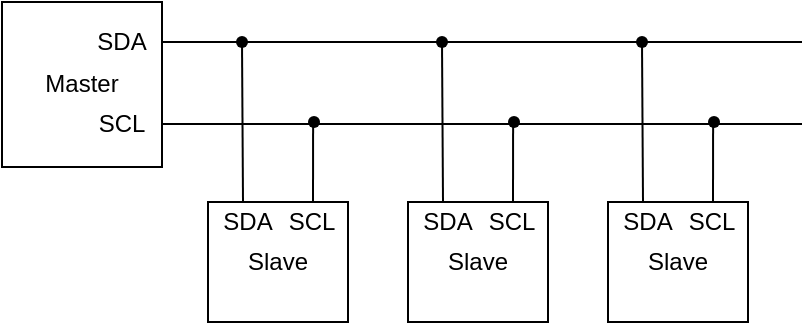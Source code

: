 <mxfile version="14.6.13" type="device"><diagram id="C5RBs43oDa-KdzZeNtuy" name="IIC架构"><mxGraphModel dx="1086" dy="525" grid="1" gridSize="10" guides="1" tooltips="1" connect="1" arrows="1" fold="1" page="1" pageScale="1" pageWidth="413" pageHeight="291" math="0" shadow="0"><root><mxCell id="WIyWlLk6GJQsqaUBKTNV-0"/><mxCell id="WIyWlLk6GJQsqaUBKTNV-1" parent="WIyWlLk6GJQsqaUBKTNV-0"/><mxCell id="YHgaBmiokUsPZl0vnztS-1" value="Master" style="rounded=0;whiteSpace=wrap;html=1;" vertex="1" parent="WIyWlLk6GJQsqaUBKTNV-1"><mxGeometry x="40" y="320" width="80" height="82.5" as="geometry"/></mxCell><mxCell id="YHgaBmiokUsPZl0vnztS-2" style="edgeStyle=orthogonalEdgeStyle;rounded=0;orthogonalLoop=1;jettySize=auto;html=1;exitDx=0;exitDy=0;endArrow=none;endFill=0;startArrow=none;" edge="1" parent="WIyWlLk6GJQsqaUBKTNV-1" source="YHgaBmiokUsPZl0vnztS-9"><mxGeometry relative="1" as="geometry"><mxPoint x="440" y="340" as="targetPoint"/></mxGeometry></mxCell><mxCell id="YHgaBmiokUsPZl0vnztS-3" value="SDA" style="text;html=1;strokeColor=none;fillColor=none;align=center;verticalAlign=middle;whiteSpace=wrap;rounded=0;" vertex="1" parent="WIyWlLk6GJQsqaUBKTNV-1"><mxGeometry x="80" y="330" width="40" height="20" as="geometry"/></mxCell><mxCell id="YHgaBmiokUsPZl0vnztS-4" style="edgeStyle=orthogonalEdgeStyle;rounded=0;orthogonalLoop=1;jettySize=auto;html=1;exitX=1;exitY=0.5;exitDx=0;exitDy=0;endArrow=none;endFill=0;" edge="1" parent="WIyWlLk6GJQsqaUBKTNV-1" source="YHgaBmiokUsPZl0vnztS-5"><mxGeometry relative="1" as="geometry"><mxPoint x="440" y="381" as="targetPoint"/><Array as="points"><mxPoint x="440" y="381"/><mxPoint x="440" y="381"/></Array></mxGeometry></mxCell><mxCell id="YHgaBmiokUsPZl0vnztS-5" value="SCL" style="text;html=1;strokeColor=none;fillColor=none;align=center;verticalAlign=middle;whiteSpace=wrap;rounded=0;" vertex="1" parent="WIyWlLk6GJQsqaUBKTNV-1"><mxGeometry x="80" y="371" width="40" height="20" as="geometry"/></mxCell><mxCell id="YHgaBmiokUsPZl0vnztS-6" style="rounded=0;orthogonalLoop=1;jettySize=auto;html=1;exitX=0.25;exitY=0;exitDx=0;exitDy=0;endArrow=none;endFill=0;" edge="1" parent="WIyWlLk6GJQsqaUBKTNV-1" source="YHgaBmiokUsPZl0vnztS-8" target="YHgaBmiokUsPZl0vnztS-9"><mxGeometry relative="1" as="geometry"><mxPoint x="147.286" y="340" as="targetPoint"/></mxGeometry></mxCell><mxCell id="YHgaBmiokUsPZl0vnztS-7" style="edgeStyle=none;rounded=0;orthogonalLoop=1;jettySize=auto;html=1;exitX=0.75;exitY=0;exitDx=0;exitDy=0;endArrow=none;endFill=0;" edge="1" parent="WIyWlLk6GJQsqaUBKTNV-1" source="YHgaBmiokUsPZl0vnztS-8"><mxGeometry relative="1" as="geometry"><mxPoint x="195.556" y="380" as="targetPoint"/></mxGeometry></mxCell><mxCell id="YHgaBmiokUsPZl0vnztS-8" value="Slave" style="rounded=0;whiteSpace=wrap;html=1;" vertex="1" parent="WIyWlLk6GJQsqaUBKTNV-1"><mxGeometry x="143" y="420" width="70" height="60" as="geometry"/></mxCell><mxCell id="YHgaBmiokUsPZl0vnztS-9" value="" style="shape=waypoint;sketch=0;size=6;pointerEvents=1;points=[];fillColor=none;resizable=0;rotatable=0;perimeter=centerPerimeter;snapToPoint=1;" vertex="1" parent="WIyWlLk6GJQsqaUBKTNV-1"><mxGeometry x="140" y="320" width="40" height="40" as="geometry"/></mxCell><mxCell id="YHgaBmiokUsPZl0vnztS-10" value="" style="edgeStyle=orthogonalEdgeStyle;rounded=0;orthogonalLoop=1;jettySize=auto;html=1;exitX=1;exitY=0.5;exitDx=0;exitDy=0;endArrow=none;endFill=0;" edge="1" parent="WIyWlLk6GJQsqaUBKTNV-1" source="YHgaBmiokUsPZl0vnztS-3" target="YHgaBmiokUsPZl0vnztS-9"><mxGeometry relative="1" as="geometry"><mxPoint x="530" y="340.286" as="targetPoint"/><mxPoint x="120" y="340" as="sourcePoint"/></mxGeometry></mxCell><mxCell id="YHgaBmiokUsPZl0vnztS-11" value="" style="shape=waypoint;sketch=0;size=6;pointerEvents=1;points=[];fillColor=none;resizable=0;rotatable=0;perimeter=centerPerimeter;snapToPoint=1;" vertex="1" parent="WIyWlLk6GJQsqaUBKTNV-1"><mxGeometry x="171" y="360" width="50" height="40" as="geometry"/></mxCell><mxCell id="YHgaBmiokUsPZl0vnztS-12" value="SDA" style="text;html=1;strokeColor=none;fillColor=none;align=center;verticalAlign=middle;whiteSpace=wrap;rounded=0;" vertex="1" parent="WIyWlLk6GJQsqaUBKTNV-1"><mxGeometry x="143" y="420" width="40" height="20" as="geometry"/></mxCell><mxCell id="YHgaBmiokUsPZl0vnztS-13" value="SCL" style="text;html=1;strokeColor=none;fillColor=none;align=center;verticalAlign=middle;whiteSpace=wrap;rounded=0;" vertex="1" parent="WIyWlLk6GJQsqaUBKTNV-1"><mxGeometry x="175" y="420" width="40" height="20" as="geometry"/></mxCell><mxCell id="YHgaBmiokUsPZl0vnztS-14" style="rounded=0;orthogonalLoop=1;jettySize=auto;html=1;exitX=0.25;exitY=0;exitDx=0;exitDy=0;endArrow=none;endFill=0;" edge="1" parent="WIyWlLk6GJQsqaUBKTNV-1" source="YHgaBmiokUsPZl0vnztS-16" target="YHgaBmiokUsPZl0vnztS-17"><mxGeometry relative="1" as="geometry"><mxPoint x="247.286" y="340" as="targetPoint"/></mxGeometry></mxCell><mxCell id="YHgaBmiokUsPZl0vnztS-15" style="edgeStyle=none;rounded=0;orthogonalLoop=1;jettySize=auto;html=1;exitX=0.75;exitY=0;exitDx=0;exitDy=0;endArrow=none;endFill=0;" edge="1" parent="WIyWlLk6GJQsqaUBKTNV-1" source="YHgaBmiokUsPZl0vnztS-16"><mxGeometry relative="1" as="geometry"><mxPoint x="295.556" y="380" as="targetPoint"/></mxGeometry></mxCell><mxCell id="YHgaBmiokUsPZl0vnztS-16" value="Slave" style="rounded=0;whiteSpace=wrap;html=1;" vertex="1" parent="WIyWlLk6GJQsqaUBKTNV-1"><mxGeometry x="243" y="420" width="70" height="60" as="geometry"/></mxCell><mxCell id="YHgaBmiokUsPZl0vnztS-17" value="" style="shape=waypoint;sketch=0;size=6;pointerEvents=1;points=[];fillColor=none;resizable=0;rotatable=0;perimeter=centerPerimeter;snapToPoint=1;" vertex="1" parent="WIyWlLk6GJQsqaUBKTNV-1"><mxGeometry x="240" y="320" width="40" height="40" as="geometry"/></mxCell><mxCell id="YHgaBmiokUsPZl0vnztS-18" value="" style="shape=waypoint;sketch=0;size=6;pointerEvents=1;points=[];fillColor=none;resizable=0;rotatable=0;perimeter=centerPerimeter;snapToPoint=1;" vertex="1" parent="WIyWlLk6GJQsqaUBKTNV-1"><mxGeometry x="271" y="360" width="50" height="40" as="geometry"/></mxCell><mxCell id="YHgaBmiokUsPZl0vnztS-19" value="SDA" style="text;html=1;strokeColor=none;fillColor=none;align=center;verticalAlign=middle;whiteSpace=wrap;rounded=0;" vertex="1" parent="WIyWlLk6GJQsqaUBKTNV-1"><mxGeometry x="243" y="420" width="40" height="20" as="geometry"/></mxCell><mxCell id="YHgaBmiokUsPZl0vnztS-20" value="SCL" style="text;html=1;strokeColor=none;fillColor=none;align=center;verticalAlign=middle;whiteSpace=wrap;rounded=0;" vertex="1" parent="WIyWlLk6GJQsqaUBKTNV-1"><mxGeometry x="275" y="420" width="40" height="20" as="geometry"/></mxCell><mxCell id="YHgaBmiokUsPZl0vnztS-21" style="rounded=0;orthogonalLoop=1;jettySize=auto;html=1;exitX=0.25;exitY=0;exitDx=0;exitDy=0;endArrow=none;endFill=0;" edge="1" parent="WIyWlLk6GJQsqaUBKTNV-1" source="YHgaBmiokUsPZl0vnztS-23" target="YHgaBmiokUsPZl0vnztS-24"><mxGeometry relative="1" as="geometry"><mxPoint x="347.286" y="340" as="targetPoint"/></mxGeometry></mxCell><mxCell id="YHgaBmiokUsPZl0vnztS-22" style="edgeStyle=none;rounded=0;orthogonalLoop=1;jettySize=auto;html=1;exitX=0.75;exitY=0;exitDx=0;exitDy=0;endArrow=none;endFill=0;" edge="1" parent="WIyWlLk6GJQsqaUBKTNV-1" source="YHgaBmiokUsPZl0vnztS-23"><mxGeometry relative="1" as="geometry"><mxPoint x="395.556" y="380" as="targetPoint"/></mxGeometry></mxCell><mxCell id="YHgaBmiokUsPZl0vnztS-23" value="Slave" style="rounded=0;whiteSpace=wrap;html=1;" vertex="1" parent="WIyWlLk6GJQsqaUBKTNV-1"><mxGeometry x="343" y="420" width="70" height="60" as="geometry"/></mxCell><mxCell id="YHgaBmiokUsPZl0vnztS-24" value="" style="shape=waypoint;sketch=0;size=6;pointerEvents=1;points=[];fillColor=none;resizable=0;rotatable=0;perimeter=centerPerimeter;snapToPoint=1;" vertex="1" parent="WIyWlLk6GJQsqaUBKTNV-1"><mxGeometry x="340" y="320" width="40" height="40" as="geometry"/></mxCell><mxCell id="YHgaBmiokUsPZl0vnztS-25" value="" style="shape=waypoint;sketch=0;size=6;pointerEvents=1;points=[];fillColor=none;resizable=0;rotatable=0;perimeter=centerPerimeter;snapToPoint=1;" vertex="1" parent="WIyWlLk6GJQsqaUBKTNV-1"><mxGeometry x="371" y="360" width="50" height="40" as="geometry"/></mxCell><mxCell id="YHgaBmiokUsPZl0vnztS-26" value="SDA" style="text;html=1;strokeColor=none;fillColor=none;align=center;verticalAlign=middle;whiteSpace=wrap;rounded=0;" vertex="1" parent="WIyWlLk6GJQsqaUBKTNV-1"><mxGeometry x="343" y="420" width="40" height="20" as="geometry"/></mxCell><mxCell id="YHgaBmiokUsPZl0vnztS-27" value="SCL" style="text;html=1;strokeColor=none;fillColor=none;align=center;verticalAlign=middle;whiteSpace=wrap;rounded=0;" vertex="1" parent="WIyWlLk6GJQsqaUBKTNV-1"><mxGeometry x="375" y="420" width="40" height="20" as="geometry"/></mxCell></root></mxGraphModel></diagram></mxfile>